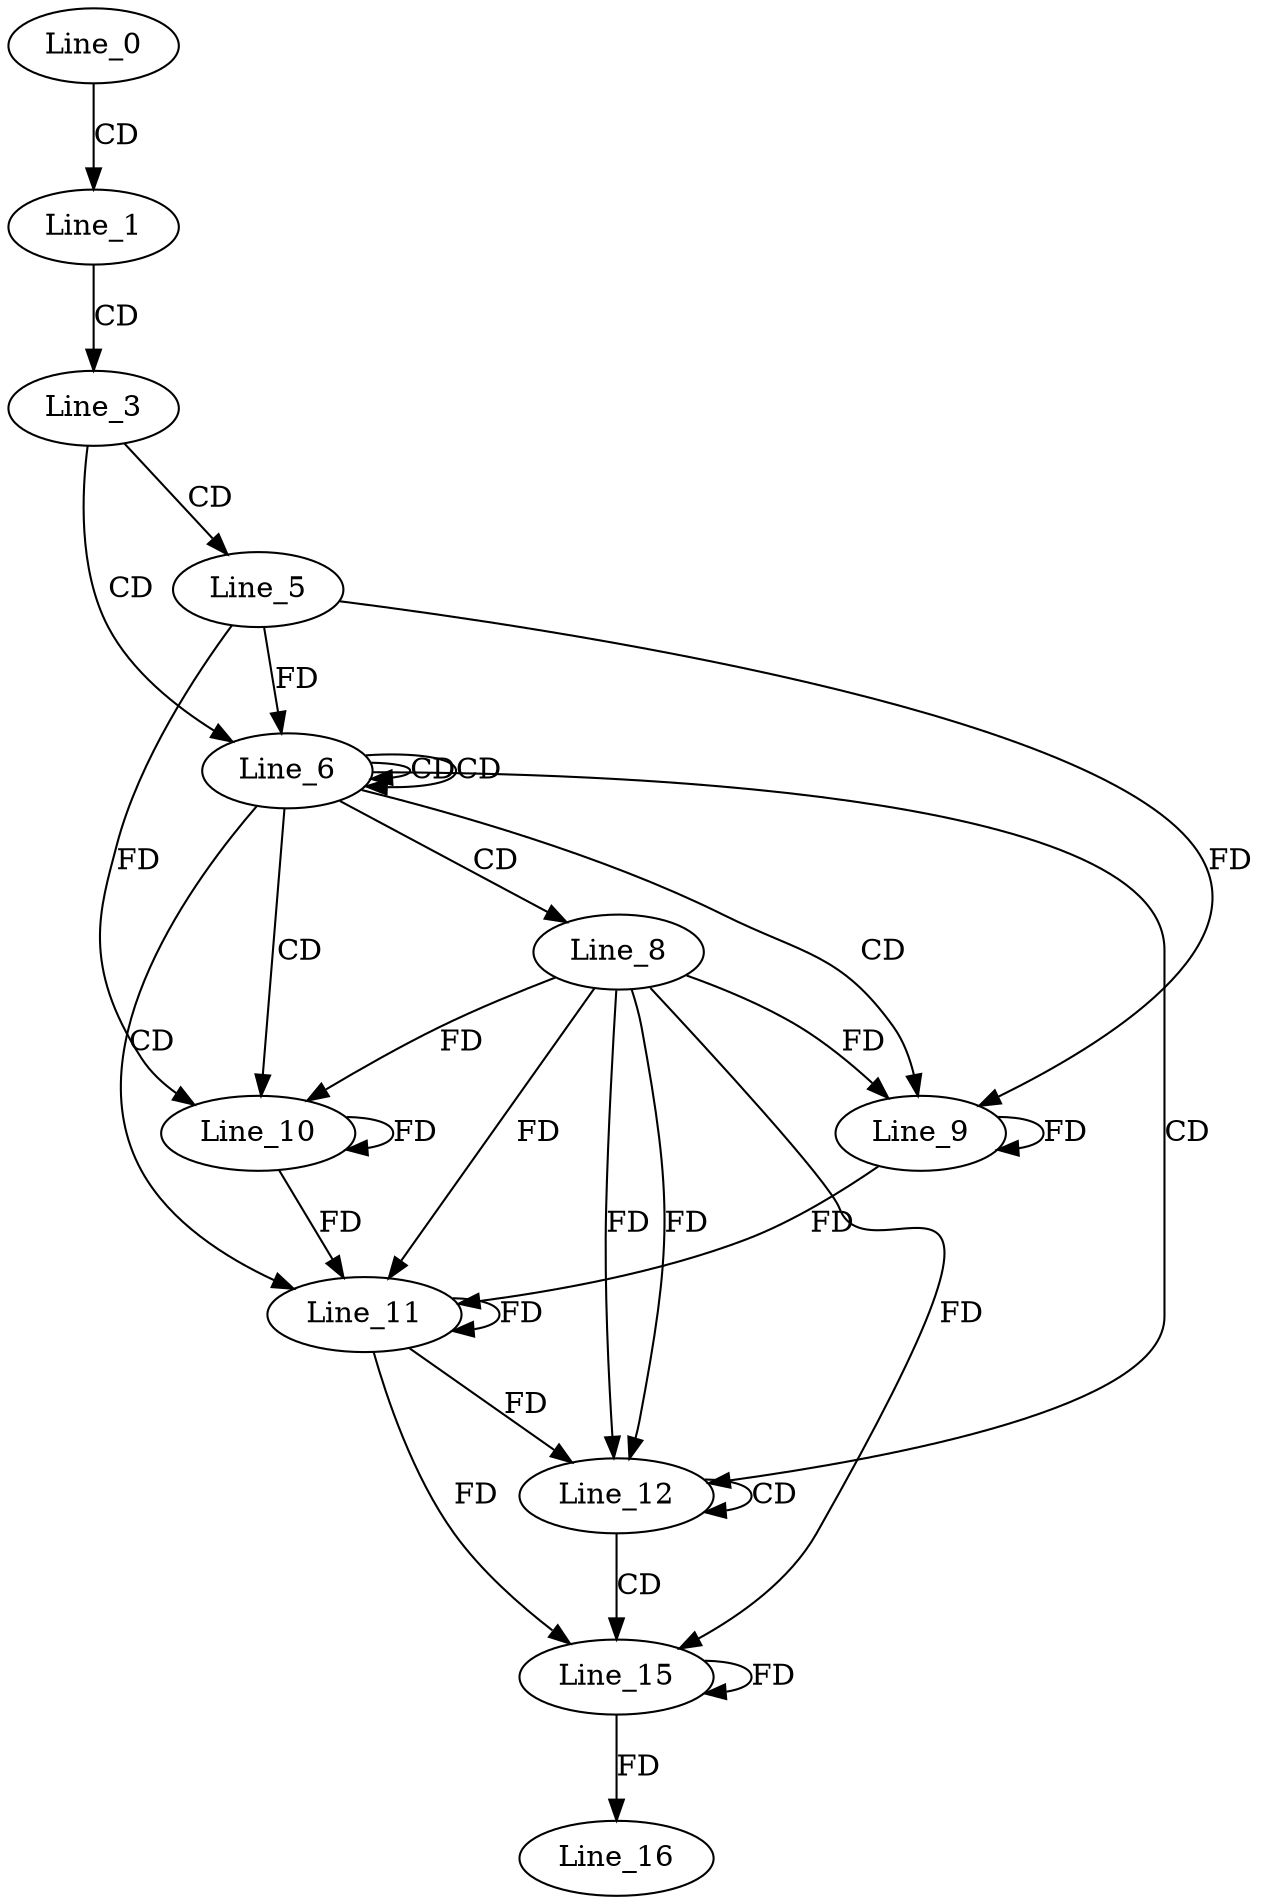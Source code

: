 digraph G {
  Line_0;
  Line_1;
  Line_3;
  Line_5;
  Line_6;
  Line_6;
  Line_8;
  Line_9;
  Line_9;
  Line_10;
  Line_10;
  Line_11;
  Line_12;
  Line_12;
  Line_15;
  Line_15;
  Line_16;
  Line_0 -> Line_1 [ label="CD" ];
  Line_1 -> Line_3 [ label="CD" ];
  Line_3 -> Line_5 [ label="CD" ];
  Line_3 -> Line_6 [ label="CD" ];
  Line_6 -> Line_6 [ label="CD" ];
  Line_6 -> Line_6 [ label="CD" ];
  Line_5 -> Line_6 [ label="FD" ];
  Line_6 -> Line_8 [ label="CD" ];
  Line_6 -> Line_9 [ label="CD" ];
  Line_8 -> Line_9 [ label="FD" ];
  Line_9 -> Line_9 [ label="FD" ];
  Line_5 -> Line_9 [ label="FD" ];
  Line_6 -> Line_10 [ label="CD" ];
  Line_8 -> Line_10 [ label="FD" ];
  Line_10 -> Line_10 [ label="FD" ];
  Line_5 -> Line_10 [ label="FD" ];
  Line_6 -> Line_11 [ label="CD" ];
  Line_8 -> Line_11 [ label="FD" ];
  Line_11 -> Line_11 [ label="FD" ];
  Line_9 -> Line_11 [ label="FD" ];
  Line_10 -> Line_11 [ label="FD" ];
  Line_6 -> Line_12 [ label="CD" ];
  Line_8 -> Line_12 [ label="FD" ];
  Line_11 -> Line_12 [ label="FD" ];
  Line_12 -> Line_12 [ label="CD" ];
  Line_8 -> Line_12 [ label="FD" ];
  Line_12 -> Line_15 [ label="CD" ];
  Line_8 -> Line_15 [ label="FD" ];
  Line_15 -> Line_15 [ label="FD" ];
  Line_11 -> Line_15 [ label="FD" ];
  Line_15 -> Line_16 [ label="FD" ];
}
